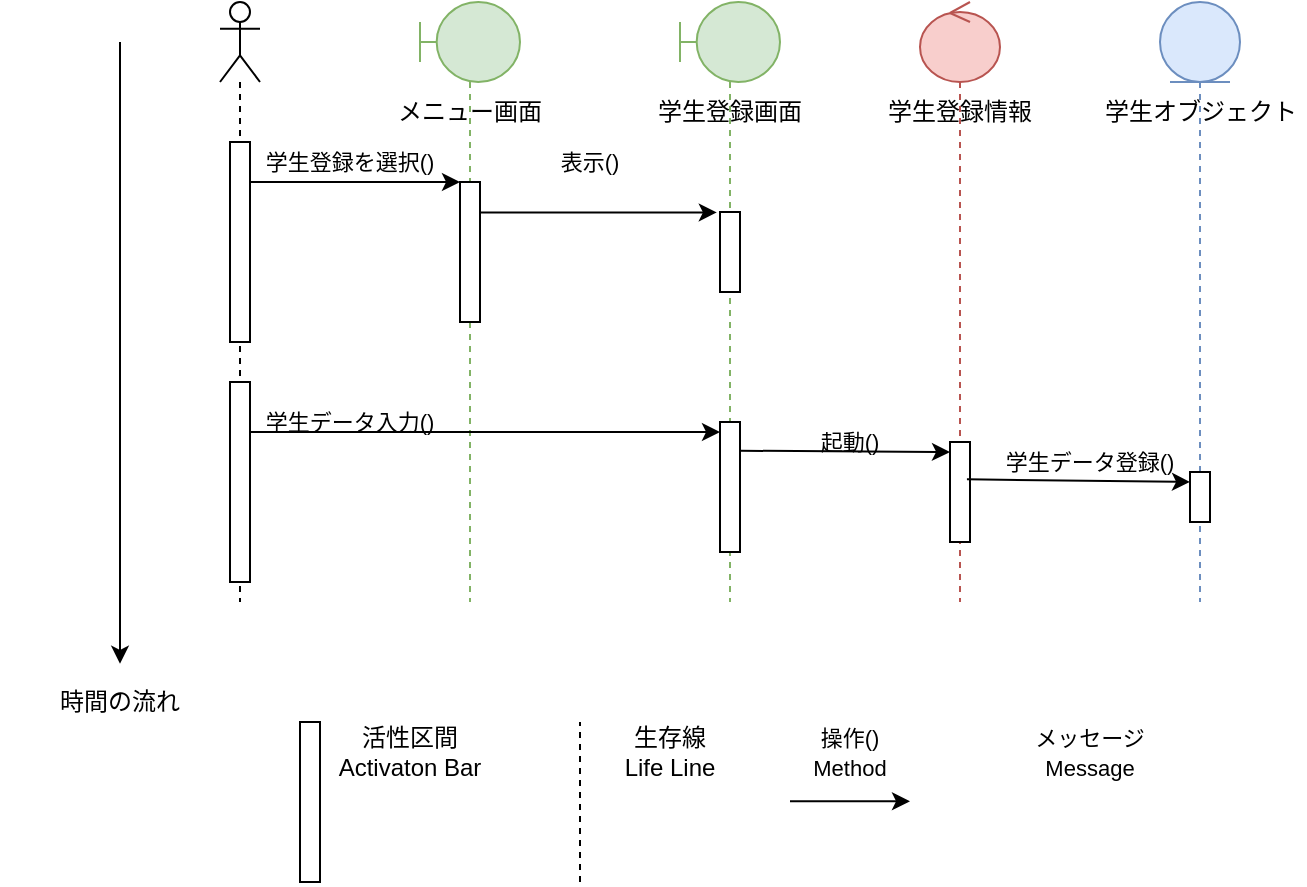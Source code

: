 <mxfile version="28.2.1">
  <diagram id="LQW1T4Z_xZJtXYSXWv7J" name="ページ1">
    <mxGraphModel dx="1364" dy="317" grid="1" gridSize="10" guides="1" tooltips="1" connect="1" arrows="1" fold="1" page="1" pageScale="1" pageWidth="827" pageHeight="1169" math="0" shadow="0">
      <root>
        <mxCell id="0" />
        <mxCell id="1" parent="0" />
        <mxCell id="vQSmGdzxmox5NHA2EL66-3" value="" style="shape=umlLifeline;perimeter=lifelinePerimeter;whiteSpace=wrap;html=1;container=1;dropTarget=0;collapsible=0;recursiveResize=0;outlineConnect=0;portConstraint=eastwest;newEdgeStyle={&quot;curved&quot;:0,&quot;rounded&quot;:0};participant=umlActor;" vertex="1" parent="1">
          <mxGeometry x="80" y="60" width="20" height="300" as="geometry" />
        </mxCell>
        <mxCell id="vQSmGdzxmox5NHA2EL66-4" value="" style="html=1;points=[[0,0,0,0,5],[0,1,0,0,-5],[1,0,0,0,5],[1,1,0,0,-5]];perimeter=orthogonalPerimeter;outlineConnect=0;targetShapes=umlLifeline;portConstraint=eastwest;newEdgeStyle={&quot;curved&quot;:0,&quot;rounded&quot;:0};" vertex="1" parent="vQSmGdzxmox5NHA2EL66-3">
          <mxGeometry x="5" y="70" width="10" height="100" as="geometry" />
        </mxCell>
        <mxCell id="vQSmGdzxmox5NHA2EL66-31" value="" style="html=1;points=[[0,0,0,0,5],[0,1,0,0,-5],[1,0,0,0,5],[1,1,0,0,-5]];perimeter=orthogonalPerimeter;outlineConnect=0;targetShapes=umlLifeline;portConstraint=eastwest;newEdgeStyle={&quot;curved&quot;:0,&quot;rounded&quot;:0};" vertex="1" parent="vQSmGdzxmox5NHA2EL66-3">
          <mxGeometry x="5" y="190" width="10" height="100" as="geometry" />
        </mxCell>
        <mxCell id="vQSmGdzxmox5NHA2EL66-7" value="" style="shape=umlLifeline;perimeter=lifelinePerimeter;whiteSpace=wrap;html=1;container=1;dropTarget=0;collapsible=0;recursiveResize=0;outlineConnect=0;portConstraint=eastwest;newEdgeStyle={&quot;curved&quot;:0,&quot;rounded&quot;:0};participant=umlBoundary;fillColor=#d5e8d4;strokeColor=#82b366;" vertex="1" parent="1">
          <mxGeometry x="180" y="60" width="50" height="300" as="geometry" />
        </mxCell>
        <mxCell id="vQSmGdzxmox5NHA2EL66-16" value="" style="html=1;points=[[0,0,0,0,5],[0,1,0,0,-5],[1,0,0,0,5],[1,1,0,0,-5]];perimeter=orthogonalPerimeter;outlineConnect=0;targetShapes=umlLifeline;portConstraint=eastwest;newEdgeStyle={&quot;curved&quot;:0,&quot;rounded&quot;:0};" vertex="1" parent="vQSmGdzxmox5NHA2EL66-7">
          <mxGeometry x="20" y="90" width="10" height="70" as="geometry" />
        </mxCell>
        <mxCell id="vQSmGdzxmox5NHA2EL66-8" value="" style="shape=umlLifeline;perimeter=lifelinePerimeter;whiteSpace=wrap;html=1;container=1;dropTarget=0;collapsible=0;recursiveResize=0;outlineConnect=0;portConstraint=eastwest;newEdgeStyle={&quot;curved&quot;:0,&quot;rounded&quot;:0};participant=umlBoundary;fillColor=#d5e8d4;strokeColor=#82b366;" vertex="1" parent="1">
          <mxGeometry x="310" y="60" width="50" height="300" as="geometry" />
        </mxCell>
        <mxCell id="vQSmGdzxmox5NHA2EL66-28" value="" style="html=1;points=[[0,0,0,0,5],[0,1,0,0,-5],[1,0,0,0,5],[1,1,0,0,-5]];perimeter=orthogonalPerimeter;outlineConnect=0;targetShapes=umlLifeline;portConstraint=eastwest;newEdgeStyle={&quot;curved&quot;:0,&quot;rounded&quot;:0};" vertex="1" parent="vQSmGdzxmox5NHA2EL66-8">
          <mxGeometry x="20" y="105" width="10" height="40" as="geometry" />
        </mxCell>
        <mxCell id="vQSmGdzxmox5NHA2EL66-32" value="" style="html=1;points=[[0,0,0,0,5],[0,1,0,0,-5],[1,0,0,0,5],[1,1,0,0,-5]];perimeter=orthogonalPerimeter;outlineConnect=0;targetShapes=umlLifeline;portConstraint=eastwest;newEdgeStyle={&quot;curved&quot;:0,&quot;rounded&quot;:0};" vertex="1" parent="vQSmGdzxmox5NHA2EL66-8">
          <mxGeometry x="20" y="210" width="10" height="65" as="geometry" />
        </mxCell>
        <mxCell id="vQSmGdzxmox5NHA2EL66-9" value="" style="shape=umlLifeline;perimeter=lifelinePerimeter;whiteSpace=wrap;html=1;container=1;dropTarget=0;collapsible=0;recursiveResize=0;outlineConnect=0;portConstraint=eastwest;newEdgeStyle={&quot;curved&quot;:0,&quot;rounded&quot;:0};participant=umlControl;fillColor=#f8cecc;strokeColor=#b85450;" vertex="1" parent="1">
          <mxGeometry x="430" y="60" width="40" height="300" as="geometry" />
        </mxCell>
        <mxCell id="vQSmGdzxmox5NHA2EL66-35" value="" style="html=1;points=[[0,0,0,0,5],[0,1,0,0,-5],[1,0,0,0,5],[1,1,0,0,-5]];perimeter=orthogonalPerimeter;outlineConnect=0;targetShapes=umlLifeline;portConstraint=eastwest;newEdgeStyle={&quot;curved&quot;:0,&quot;rounded&quot;:0};" vertex="1" parent="vQSmGdzxmox5NHA2EL66-9">
          <mxGeometry x="15" y="220" width="10" height="50" as="geometry" />
        </mxCell>
        <mxCell id="vQSmGdzxmox5NHA2EL66-10" value="" style="shape=umlLifeline;perimeter=lifelinePerimeter;whiteSpace=wrap;html=1;container=1;dropTarget=0;collapsible=0;recursiveResize=0;outlineConnect=0;portConstraint=eastwest;newEdgeStyle={&quot;curved&quot;:0,&quot;rounded&quot;:0};participant=umlEntity;fillColor=#dae8fc;strokeColor=#6c8ebf;" vertex="1" parent="1">
          <mxGeometry x="550" y="60" width="40" height="300" as="geometry" />
        </mxCell>
        <mxCell id="vQSmGdzxmox5NHA2EL66-36" value="" style="html=1;points=[[0,0,0,0,5],[0,1,0,0,-5],[1,0,0,0,5],[1,1,0,0,-5]];perimeter=orthogonalPerimeter;outlineConnect=0;targetShapes=umlLifeline;portConstraint=eastwest;newEdgeStyle={&quot;curved&quot;:0,&quot;rounded&quot;:0};" vertex="1" parent="vQSmGdzxmox5NHA2EL66-10">
          <mxGeometry x="15" y="235" width="10" height="25" as="geometry" />
        </mxCell>
        <mxCell id="vQSmGdzxmox5NHA2EL66-11" value="" style="html=1;points=[[0,0,0,0,5],[0,1,0,0,-5],[1,0,0,0,5],[1,1,0,0,-5]];perimeter=orthogonalPerimeter;outlineConnect=0;targetShapes=umlLifeline;portConstraint=eastwest;newEdgeStyle={&quot;curved&quot;:0,&quot;rounded&quot;:0};" vertex="1" parent="1">
          <mxGeometry x="120" y="420" width="10" height="80" as="geometry" />
        </mxCell>
        <mxCell id="vQSmGdzxmox5NHA2EL66-12" value="活性区間&lt;div&gt;Activaton Bar&lt;/div&gt;" style="text;html=1;align=center;verticalAlign=middle;whiteSpace=wrap;rounded=0;" vertex="1" parent="1">
          <mxGeometry x="130" y="420" width="90" height="30" as="geometry" />
        </mxCell>
        <mxCell id="vQSmGdzxmox5NHA2EL66-13" value="" style="endArrow=none;dashed=1;html=1;rounded=0;" edge="1" parent="1">
          <mxGeometry width="50" height="50" relative="1" as="geometry">
            <mxPoint x="260" y="500" as="sourcePoint" />
            <mxPoint x="260" y="420" as="targetPoint" />
          </mxGeometry>
        </mxCell>
        <mxCell id="vQSmGdzxmox5NHA2EL66-14" value="生存線&lt;div&gt;Life Line&lt;/div&gt;" style="text;html=1;align=center;verticalAlign=middle;whiteSpace=wrap;rounded=0;" vertex="1" parent="1">
          <mxGeometry x="260" y="420" width="90" height="30" as="geometry" />
        </mxCell>
        <mxCell id="vQSmGdzxmox5NHA2EL66-15" value="" style="endArrow=classic;html=1;rounded=0;" edge="1" parent="1" source="vQSmGdzxmox5NHA2EL66-4">
          <mxGeometry width="50" height="50" relative="1" as="geometry">
            <mxPoint x="120" y="160" as="sourcePoint" />
            <mxPoint x="200.0" y="150" as="targetPoint" />
          </mxGeometry>
        </mxCell>
        <mxCell id="vQSmGdzxmox5NHA2EL66-17" value="メニュー画面" style="text;html=1;align=center;verticalAlign=middle;whiteSpace=wrap;rounded=0;" vertex="1" parent="1">
          <mxGeometry x="160" y="100" width="90" height="30" as="geometry" />
        </mxCell>
        <mxCell id="vQSmGdzxmox5NHA2EL66-18" value="学生登録画面" style="text;html=1;align=center;verticalAlign=middle;whiteSpace=wrap;rounded=0;" vertex="1" parent="1">
          <mxGeometry x="290" y="100" width="90" height="30" as="geometry" />
        </mxCell>
        <mxCell id="vQSmGdzxmox5NHA2EL66-19" value="学生登録情報" style="text;html=1;align=center;verticalAlign=middle;whiteSpace=wrap;rounded=0;" vertex="1" parent="1">
          <mxGeometry x="405" y="100" width="90" height="30" as="geometry" />
        </mxCell>
        <mxCell id="vQSmGdzxmox5NHA2EL66-20" value="学生オブジェクト" style="text;html=1;align=center;verticalAlign=middle;whiteSpace=wrap;rounded=0;" vertex="1" parent="1">
          <mxGeometry x="517.5" y="100" width="105" height="30" as="geometry" />
        </mxCell>
        <mxCell id="vQSmGdzxmox5NHA2EL66-21" value="" style="endArrow=classic;html=1;rounded=0;" edge="1" parent="1">
          <mxGeometry width="50" height="50" relative="1" as="geometry">
            <mxPoint x="30" y="80" as="sourcePoint" />
            <mxPoint x="30" y="390.92" as="targetPoint" />
          </mxGeometry>
        </mxCell>
        <mxCell id="vQSmGdzxmox5NHA2EL66-22" value="時間の流れ" style="text;html=1;align=center;verticalAlign=middle;whiteSpace=wrap;rounded=0;direction=east;flipV=1;" vertex="1" parent="1">
          <mxGeometry x="-30" y="400" width="120" height="20" as="geometry" />
        </mxCell>
        <mxCell id="vQSmGdzxmox5NHA2EL66-23" value="&lt;font style=&quot;font-size: 11px;&quot;&gt;学生登録を選択()&lt;/font&gt;" style="text;html=1;align=center;verticalAlign=middle;whiteSpace=wrap;rounded=0;" vertex="1" parent="1">
          <mxGeometry x="100" y="130" width="90" height="20" as="geometry" />
        </mxCell>
        <mxCell id="vQSmGdzxmox5NHA2EL66-24" value="&lt;font style=&quot;font-size: 11px;&quot;&gt;操作()&lt;/font&gt;&lt;div&gt;&lt;font style=&quot;font-size: 11px;&quot;&gt;Method&lt;/font&gt;&lt;/div&gt;" style="text;html=1;align=center;verticalAlign=middle;whiteSpace=wrap;rounded=0;" vertex="1" parent="1">
          <mxGeometry x="350" y="425" width="90" height="20" as="geometry" />
        </mxCell>
        <mxCell id="vQSmGdzxmox5NHA2EL66-26" value="&lt;span style=&quot;font-size: 11px;&quot;&gt;メッセージ&lt;/span&gt;&lt;div&gt;&lt;span style=&quot;font-size: 11px;&quot;&gt;Message&lt;/span&gt;&lt;/div&gt;" style="text;html=1;align=center;verticalAlign=middle;whiteSpace=wrap;rounded=0;" vertex="1" parent="1">
          <mxGeometry x="470" y="425" width="90" height="20" as="geometry" />
        </mxCell>
        <mxCell id="vQSmGdzxmox5NHA2EL66-27" value="" style="endArrow=classic;html=1;rounded=0;" edge="1" parent="1">
          <mxGeometry width="50" height="50" relative="1" as="geometry">
            <mxPoint x="365" y="459.66" as="sourcePoint" />
            <mxPoint x="425" y="459.66" as="targetPoint" />
          </mxGeometry>
        </mxCell>
        <mxCell id="vQSmGdzxmox5NHA2EL66-29" value="" style="endArrow=classic;html=1;rounded=0;entryX=-0.159;entryY=0.005;entryDx=0;entryDy=0;entryPerimeter=0;" edge="1" parent="1" source="vQSmGdzxmox5NHA2EL66-16" target="vQSmGdzxmox5NHA2EL66-28">
          <mxGeometry width="50" height="50" relative="1" as="geometry">
            <mxPoint x="220" y="180" as="sourcePoint" />
            <mxPoint x="270" y="160" as="targetPoint" />
          </mxGeometry>
        </mxCell>
        <mxCell id="vQSmGdzxmox5NHA2EL66-30" value="&lt;span style=&quot;font-size: 11px;&quot;&gt;表示()&lt;/span&gt;" style="text;html=1;align=center;verticalAlign=middle;whiteSpace=wrap;rounded=0;" vertex="1" parent="1">
          <mxGeometry x="220" y="130" width="90" height="20" as="geometry" />
        </mxCell>
        <mxCell id="vQSmGdzxmox5NHA2EL66-37" value="" style="endArrow=classic;html=1;rounded=0;entryX=0;entryY=0;entryDx=0;entryDy=5;entryPerimeter=0;" edge="1" parent="1" source="vQSmGdzxmox5NHA2EL66-31" target="vQSmGdzxmox5NHA2EL66-32">
          <mxGeometry width="50" height="50" relative="1" as="geometry">
            <mxPoint x="120" y="289.8" as="sourcePoint" />
            <mxPoint x="238.0" y="289.8" as="targetPoint" />
          </mxGeometry>
        </mxCell>
        <mxCell id="vQSmGdzxmox5NHA2EL66-38" value="" style="endArrow=classic;html=1;rounded=0;entryX=0;entryY=0;entryDx=0;entryDy=5;entryPerimeter=0;exitX=0.991;exitY=0.221;exitDx=0;exitDy=0;exitPerimeter=0;" edge="1" parent="1" source="vQSmGdzxmox5NHA2EL66-32" target="vQSmGdzxmox5NHA2EL66-35">
          <mxGeometry width="50" height="50" relative="1" as="geometry">
            <mxPoint x="323.99" y="289.995" as="sourcePoint" />
            <mxPoint x="430.0" y="291.54" as="targetPoint" />
          </mxGeometry>
        </mxCell>
        <mxCell id="vQSmGdzxmox5NHA2EL66-39" value="" style="endArrow=classic;html=1;rounded=0;entryX=0;entryY=0;entryDx=0;entryDy=5;entryPerimeter=0;exitX=0.847;exitY=0.373;exitDx=0;exitDy=0;exitPerimeter=0;" edge="1" parent="1" source="vQSmGdzxmox5NHA2EL66-35" target="vQSmGdzxmox5NHA2EL66-36">
          <mxGeometry width="50" height="50" relative="1" as="geometry">
            <mxPoint x="444" y="289.54" as="sourcePoint" />
            <mxPoint x="550" y="291.54" as="targetPoint" />
          </mxGeometry>
        </mxCell>
        <mxCell id="vQSmGdzxmox5NHA2EL66-40" value="&lt;span style=&quot;font-size: 11px;&quot;&gt;学生データ入力()&lt;/span&gt;" style="text;html=1;align=center;verticalAlign=middle;whiteSpace=wrap;rounded=0;" vertex="1" parent="1">
          <mxGeometry x="100" y="260" width="90" height="20" as="geometry" />
        </mxCell>
        <mxCell id="vQSmGdzxmox5NHA2EL66-41" value="&lt;span style=&quot;font-size: 11px;&quot;&gt;起動()&lt;/span&gt;" style="text;html=1;align=center;verticalAlign=middle;whiteSpace=wrap;rounded=0;" vertex="1" parent="1">
          <mxGeometry x="350" y="270" width="90" height="20" as="geometry" />
        </mxCell>
        <mxCell id="vQSmGdzxmox5NHA2EL66-42" value="&lt;span style=&quot;font-size: 11px;&quot;&gt;学生データ登録()&lt;/span&gt;" style="text;html=1;align=center;verticalAlign=middle;whiteSpace=wrap;rounded=0;" vertex="1" parent="1">
          <mxGeometry x="470" y="280" width="90" height="20" as="geometry" />
        </mxCell>
      </root>
    </mxGraphModel>
  </diagram>
</mxfile>

